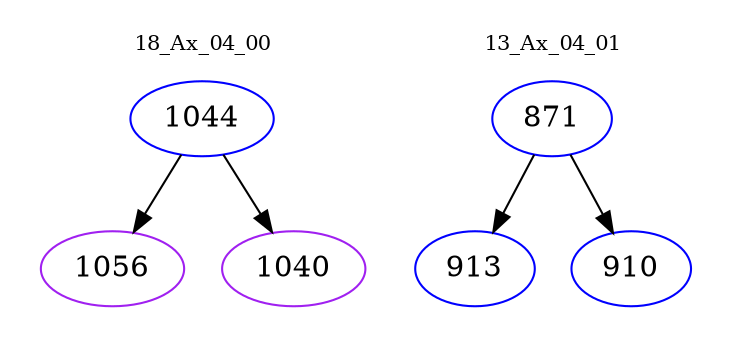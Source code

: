 digraph{
subgraph cluster_0 {
color = white
label = "18_Ax_04_00";
fontsize=10;
T0_1044 [label="1044", color="blue"]
T0_1044 -> T0_1056 [color="black"]
T0_1056 [label="1056", color="purple"]
T0_1044 -> T0_1040 [color="black"]
T0_1040 [label="1040", color="purple"]
}
subgraph cluster_1 {
color = white
label = "13_Ax_04_01";
fontsize=10;
T1_871 [label="871", color="blue"]
T1_871 -> T1_913 [color="black"]
T1_913 [label="913", color="blue"]
T1_871 -> T1_910 [color="black"]
T1_910 [label="910", color="blue"]
}
}
